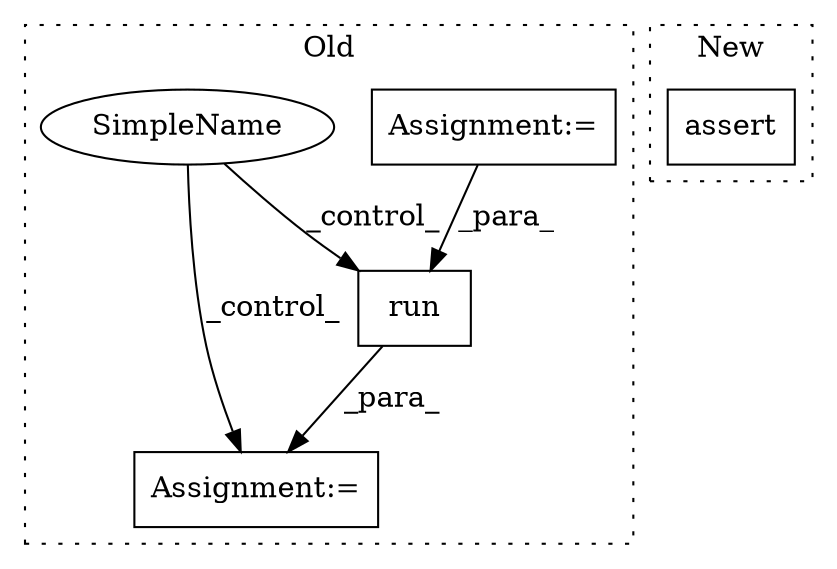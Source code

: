 digraph G {
subgraph cluster0 {
1 [label="run" a="32" s="4478,4493" l="4,1" shape="box"];
3 [label="Assignment:=" a="7" s="4471" l="2" shape="box"];
4 [label="Assignment:=" a="7" s="4224" l="1" shape="box"];
5 [label="SimpleName" a="42" s="4409" l="1" shape="ellipse"];
label = "Old";
style="dotted";
}
subgraph cluster1 {
2 [label="assert" a="6" s="4252" l="7" shape="box"];
label = "New";
style="dotted";
}
1 -> 3 [label="_para_"];
4 -> 1 [label="_para_"];
5 -> 1 [label="_control_"];
5 -> 3 [label="_control_"];
}